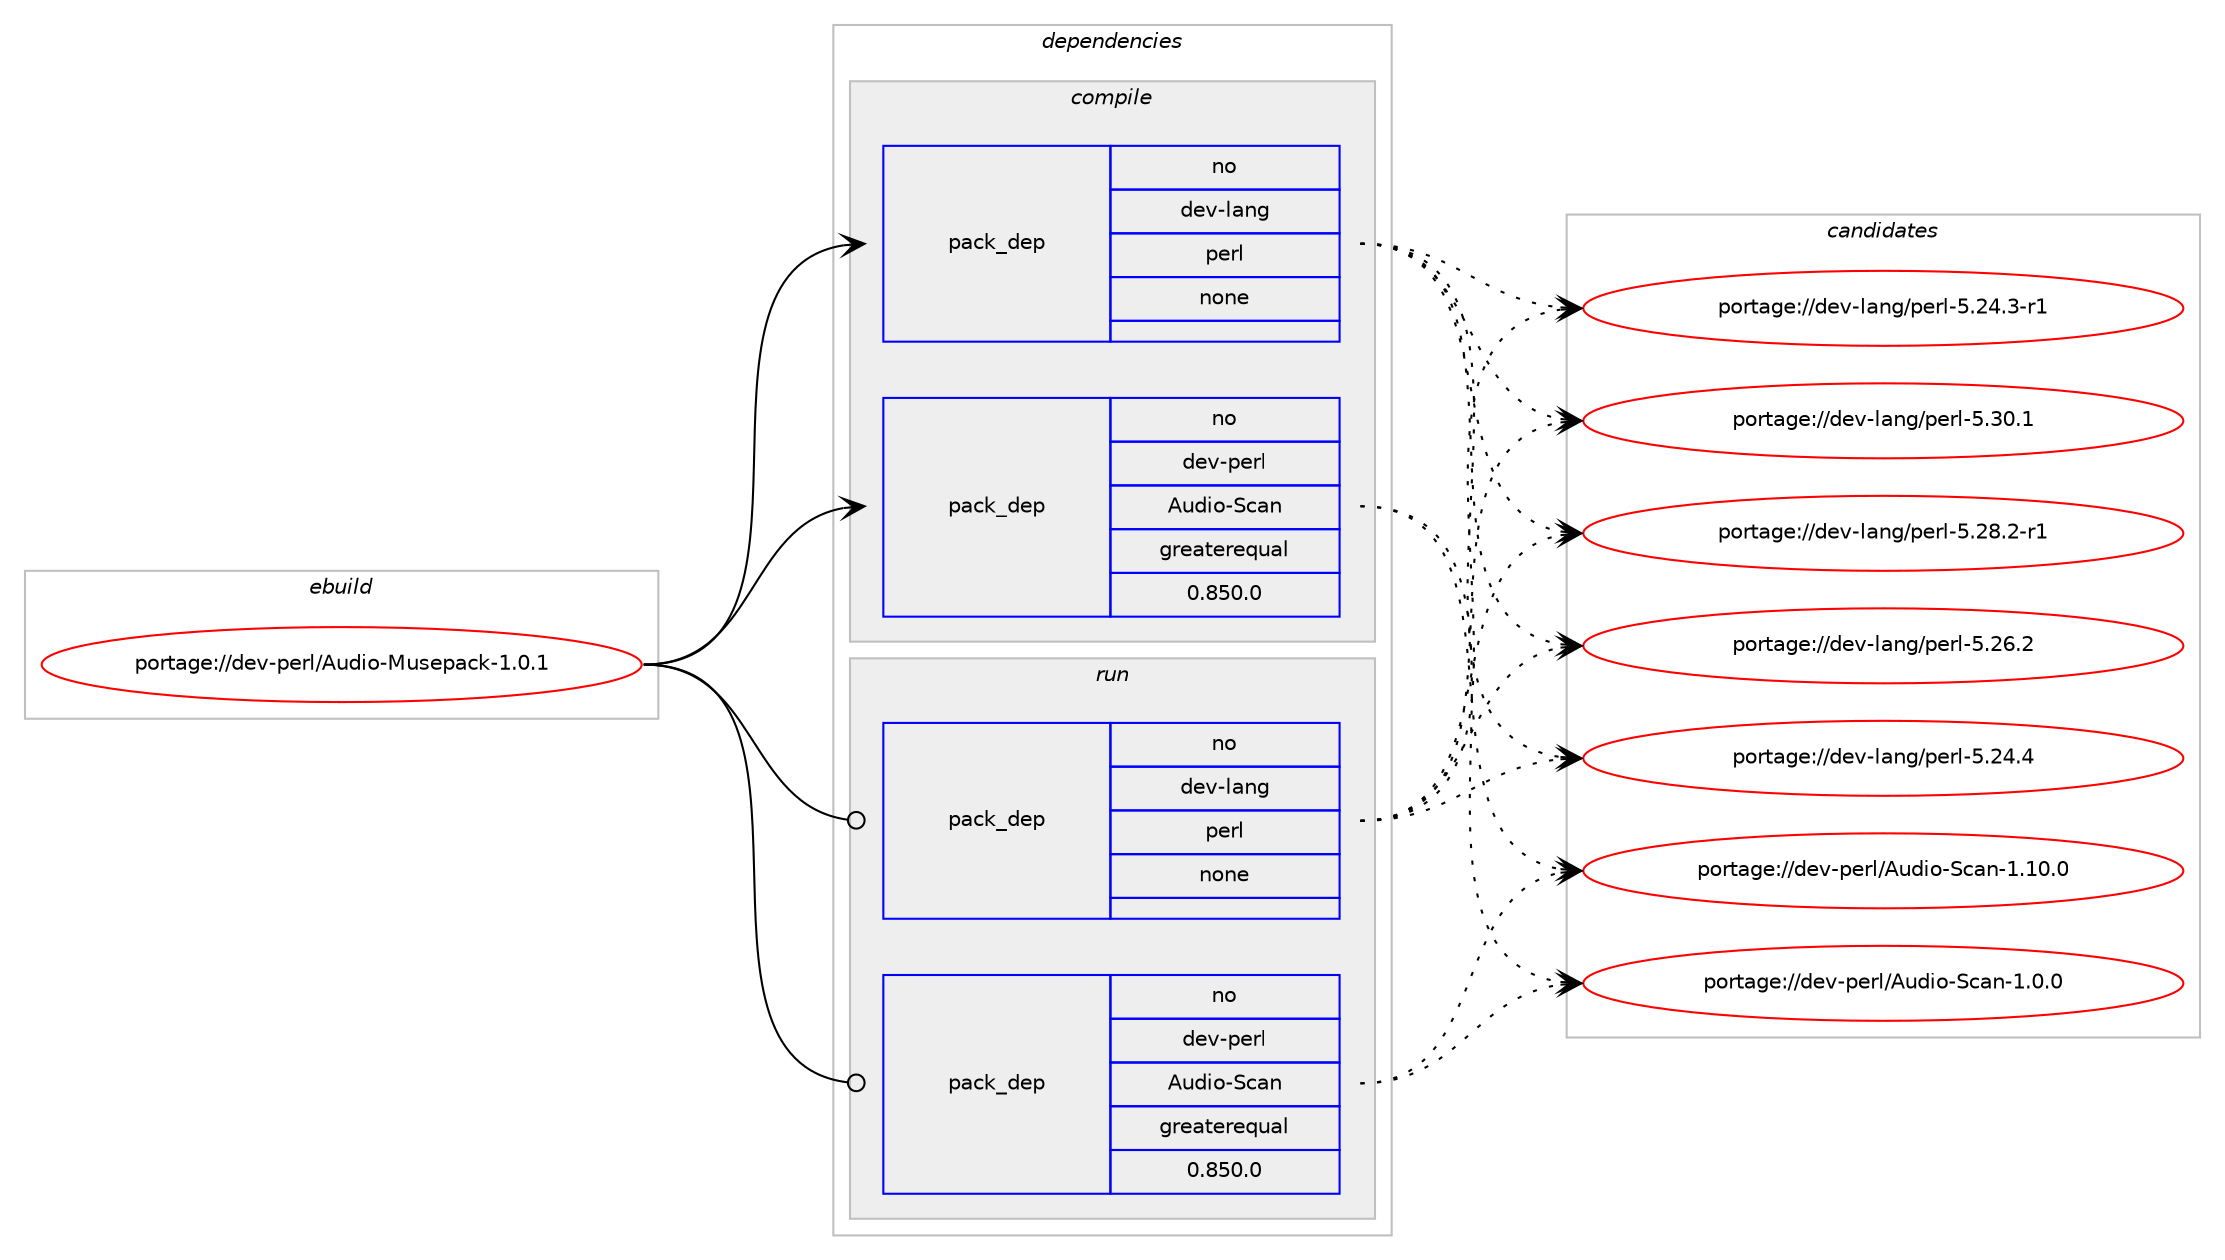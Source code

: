 digraph prolog {

# *************
# Graph options
# *************

newrank=true;
concentrate=true;
compound=true;
graph [rankdir=LR,fontname=Helvetica,fontsize=10,ranksep=1.5];#, ranksep=2.5, nodesep=0.2];
edge  [arrowhead=vee];
node  [fontname=Helvetica,fontsize=10];

# **********
# The ebuild
# **********

subgraph cluster_leftcol {
color=gray;
label=<<i>ebuild</i>>;
id [label="portage://dev-perl/Audio-Musepack-1.0.1", color=red, width=4, href="../dev-perl/Audio-Musepack-1.0.1.svg"];
}

# ****************
# The dependencies
# ****************

subgraph cluster_midcol {
color=gray;
label=<<i>dependencies</i>>;
subgraph cluster_compile {
fillcolor="#eeeeee";
style=filled;
label=<<i>compile</i>>;
subgraph pack372248 {
dependency500066 [label=<<TABLE BORDER="0" CELLBORDER="1" CELLSPACING="0" CELLPADDING="4" WIDTH="220"><TR><TD ROWSPAN="6" CELLPADDING="30">pack_dep</TD></TR><TR><TD WIDTH="110">no</TD></TR><TR><TD>dev-lang</TD></TR><TR><TD>perl</TD></TR><TR><TD>none</TD></TR><TR><TD></TD></TR></TABLE>>, shape=none, color=blue];
}
id:e -> dependency500066:w [weight=20,style="solid",arrowhead="vee"];
subgraph pack372249 {
dependency500067 [label=<<TABLE BORDER="0" CELLBORDER="1" CELLSPACING="0" CELLPADDING="4" WIDTH="220"><TR><TD ROWSPAN="6" CELLPADDING="30">pack_dep</TD></TR><TR><TD WIDTH="110">no</TD></TR><TR><TD>dev-perl</TD></TR><TR><TD>Audio-Scan</TD></TR><TR><TD>greaterequal</TD></TR><TR><TD>0.850.0</TD></TR></TABLE>>, shape=none, color=blue];
}
id:e -> dependency500067:w [weight=20,style="solid",arrowhead="vee"];
}
subgraph cluster_compileandrun {
fillcolor="#eeeeee";
style=filled;
label=<<i>compile and run</i>>;
}
subgraph cluster_run {
fillcolor="#eeeeee";
style=filled;
label=<<i>run</i>>;
subgraph pack372250 {
dependency500068 [label=<<TABLE BORDER="0" CELLBORDER="1" CELLSPACING="0" CELLPADDING="4" WIDTH="220"><TR><TD ROWSPAN="6" CELLPADDING="30">pack_dep</TD></TR><TR><TD WIDTH="110">no</TD></TR><TR><TD>dev-lang</TD></TR><TR><TD>perl</TD></TR><TR><TD>none</TD></TR><TR><TD></TD></TR></TABLE>>, shape=none, color=blue];
}
id:e -> dependency500068:w [weight=20,style="solid",arrowhead="odot"];
subgraph pack372251 {
dependency500069 [label=<<TABLE BORDER="0" CELLBORDER="1" CELLSPACING="0" CELLPADDING="4" WIDTH="220"><TR><TD ROWSPAN="6" CELLPADDING="30">pack_dep</TD></TR><TR><TD WIDTH="110">no</TD></TR><TR><TD>dev-perl</TD></TR><TR><TD>Audio-Scan</TD></TR><TR><TD>greaterequal</TD></TR><TR><TD>0.850.0</TD></TR></TABLE>>, shape=none, color=blue];
}
id:e -> dependency500069:w [weight=20,style="solid",arrowhead="odot"];
}
}

# **************
# The candidates
# **************

subgraph cluster_choices {
rank=same;
color=gray;
label=<<i>candidates</i>>;

subgraph choice372248 {
color=black;
nodesep=1;
choice10010111845108971101034711210111410845534651484649 [label="portage://dev-lang/perl-5.30.1", color=red, width=4,href="../dev-lang/perl-5.30.1.svg"];
choice100101118451089711010347112101114108455346505646504511449 [label="portage://dev-lang/perl-5.28.2-r1", color=red, width=4,href="../dev-lang/perl-5.28.2-r1.svg"];
choice10010111845108971101034711210111410845534650544650 [label="portage://dev-lang/perl-5.26.2", color=red, width=4,href="../dev-lang/perl-5.26.2.svg"];
choice10010111845108971101034711210111410845534650524652 [label="portage://dev-lang/perl-5.24.4", color=red, width=4,href="../dev-lang/perl-5.24.4.svg"];
choice100101118451089711010347112101114108455346505246514511449 [label="portage://dev-lang/perl-5.24.3-r1", color=red, width=4,href="../dev-lang/perl-5.24.3-r1.svg"];
dependency500066:e -> choice10010111845108971101034711210111410845534651484649:w [style=dotted,weight="100"];
dependency500066:e -> choice100101118451089711010347112101114108455346505646504511449:w [style=dotted,weight="100"];
dependency500066:e -> choice10010111845108971101034711210111410845534650544650:w [style=dotted,weight="100"];
dependency500066:e -> choice10010111845108971101034711210111410845534650524652:w [style=dotted,weight="100"];
dependency500066:e -> choice100101118451089711010347112101114108455346505246514511449:w [style=dotted,weight="100"];
}
subgraph choice372249 {
color=black;
nodesep=1;
choice1001011184511210111410847651171001051114583999711045494649484648 [label="portage://dev-perl/Audio-Scan-1.10.0", color=red, width=4,href="../dev-perl/Audio-Scan-1.10.0.svg"];
choice10010111845112101114108476511710010511145839997110454946484648 [label="portage://dev-perl/Audio-Scan-1.0.0", color=red, width=4,href="../dev-perl/Audio-Scan-1.0.0.svg"];
dependency500067:e -> choice1001011184511210111410847651171001051114583999711045494649484648:w [style=dotted,weight="100"];
dependency500067:e -> choice10010111845112101114108476511710010511145839997110454946484648:w [style=dotted,weight="100"];
}
subgraph choice372250 {
color=black;
nodesep=1;
choice10010111845108971101034711210111410845534651484649 [label="portage://dev-lang/perl-5.30.1", color=red, width=4,href="../dev-lang/perl-5.30.1.svg"];
choice100101118451089711010347112101114108455346505646504511449 [label="portage://dev-lang/perl-5.28.2-r1", color=red, width=4,href="../dev-lang/perl-5.28.2-r1.svg"];
choice10010111845108971101034711210111410845534650544650 [label="portage://dev-lang/perl-5.26.2", color=red, width=4,href="../dev-lang/perl-5.26.2.svg"];
choice10010111845108971101034711210111410845534650524652 [label="portage://dev-lang/perl-5.24.4", color=red, width=4,href="../dev-lang/perl-5.24.4.svg"];
choice100101118451089711010347112101114108455346505246514511449 [label="portage://dev-lang/perl-5.24.3-r1", color=red, width=4,href="../dev-lang/perl-5.24.3-r1.svg"];
dependency500068:e -> choice10010111845108971101034711210111410845534651484649:w [style=dotted,weight="100"];
dependency500068:e -> choice100101118451089711010347112101114108455346505646504511449:w [style=dotted,weight="100"];
dependency500068:e -> choice10010111845108971101034711210111410845534650544650:w [style=dotted,weight="100"];
dependency500068:e -> choice10010111845108971101034711210111410845534650524652:w [style=dotted,weight="100"];
dependency500068:e -> choice100101118451089711010347112101114108455346505246514511449:w [style=dotted,weight="100"];
}
subgraph choice372251 {
color=black;
nodesep=1;
choice1001011184511210111410847651171001051114583999711045494649484648 [label="portage://dev-perl/Audio-Scan-1.10.0", color=red, width=4,href="../dev-perl/Audio-Scan-1.10.0.svg"];
choice10010111845112101114108476511710010511145839997110454946484648 [label="portage://dev-perl/Audio-Scan-1.0.0", color=red, width=4,href="../dev-perl/Audio-Scan-1.0.0.svg"];
dependency500069:e -> choice1001011184511210111410847651171001051114583999711045494649484648:w [style=dotted,weight="100"];
dependency500069:e -> choice10010111845112101114108476511710010511145839997110454946484648:w [style=dotted,weight="100"];
}
}

}
